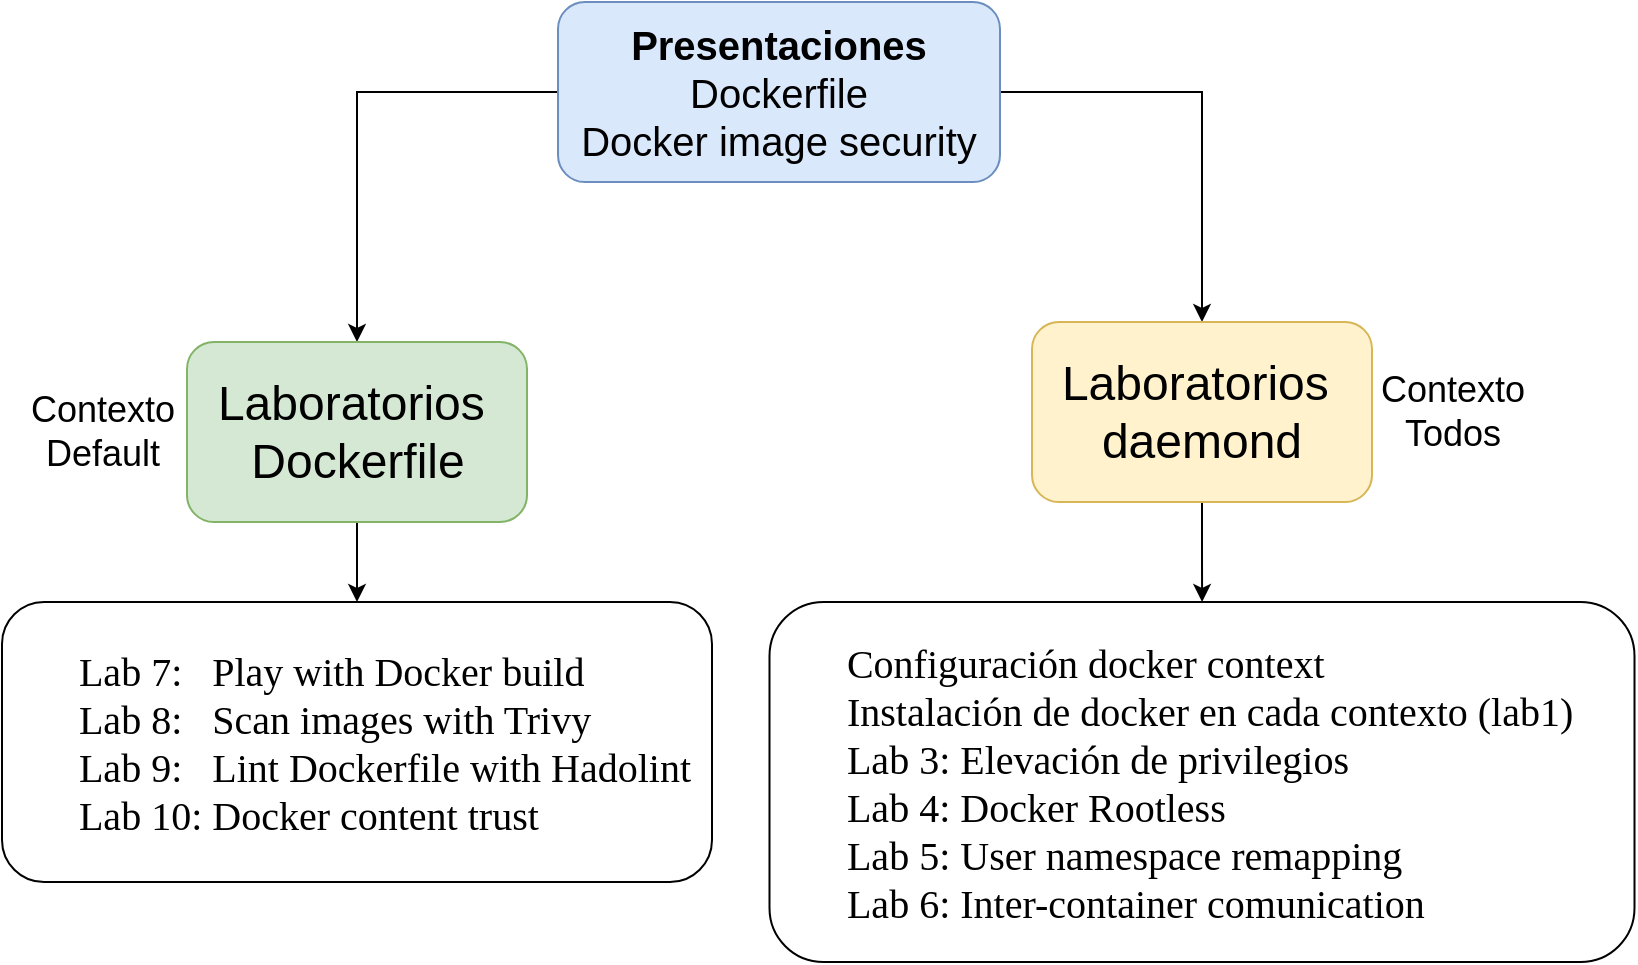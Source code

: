 <mxfile version="26.0.7">
  <diagram name="Página-1" id="3AP87irXx5A-W2cO8OS6">
    <mxGraphModel dx="1185" dy="641" grid="1" gridSize="10" guides="1" tooltips="1" connect="1" arrows="1" fold="1" page="1" pageScale="1" pageWidth="827" pageHeight="1169" math="0" shadow="0">
      <root>
        <mxCell id="0" />
        <mxCell id="1" parent="0" />
        <mxCell id="c2OUlUyAL1nA3HWmSPlU-12" style="edgeStyle=orthogonalEdgeStyle;rounded=0;orthogonalLoop=1;jettySize=auto;html=1;" edge="1" parent="1" source="c2OUlUyAL1nA3HWmSPlU-1" target="c2OUlUyAL1nA3HWmSPlU-5">
          <mxGeometry relative="1" as="geometry" />
        </mxCell>
        <mxCell id="c2OUlUyAL1nA3HWmSPlU-17" style="edgeStyle=orthogonalEdgeStyle;rounded=0;orthogonalLoop=1;jettySize=auto;html=1;" edge="1" parent="1" source="c2OUlUyAL1nA3HWmSPlU-1" target="c2OUlUyAL1nA3HWmSPlU-13">
          <mxGeometry relative="1" as="geometry" />
        </mxCell>
        <mxCell id="c2OUlUyAL1nA3HWmSPlU-1" value="&lt;font style=&quot;font-size: 20px;&quot;&gt;&lt;b style=&quot;&quot;&gt;&lt;font style=&quot;&quot;&gt;Presentaciones&lt;/font&gt;&lt;/b&gt;&lt;br&gt;Dockerfile&lt;/font&gt;&lt;div&gt;&lt;font style=&quot;font-size: 20px;&quot;&gt;Docker image security&lt;/font&gt;&lt;/div&gt;" style="rounded=1;whiteSpace=wrap;html=1;fillColor=#dae8fc;strokeColor=#6c8ebf;" vertex="1" parent="1">
          <mxGeometry x="303" y="70" width="221" height="90" as="geometry" />
        </mxCell>
        <mxCell id="c2OUlUyAL1nA3HWmSPlU-11" value="" style="edgeStyle=orthogonalEdgeStyle;rounded=0;orthogonalLoop=1;jettySize=auto;html=1;" edge="1" parent="1" source="c2OUlUyAL1nA3HWmSPlU-5" target="c2OUlUyAL1nA3HWmSPlU-10">
          <mxGeometry relative="1" as="geometry" />
        </mxCell>
        <mxCell id="c2OUlUyAL1nA3HWmSPlU-5" value="&lt;font style=&quot;font-size: 24px;&quot;&gt;Laboratorios&amp;nbsp;&lt;/font&gt;&lt;div&gt;&lt;font style=&quot;font-size: 24px;&quot;&gt;Dockerfile&lt;/font&gt;&lt;/div&gt;" style="rounded=1;whiteSpace=wrap;html=1;fillColor=#d5e8d4;strokeColor=#82b366;" vertex="1" parent="1">
          <mxGeometry x="117.5" y="240" width="170" height="90" as="geometry" />
        </mxCell>
        <mxCell id="c2OUlUyAL1nA3HWmSPlU-10" value="&lt;div style=&quot;margin-top: 0pt; margin-bottom: 0pt; margin-left: 0.38in; direction: ltr; unicode-bidi: embed; word-break: normal;&quot;&gt;&lt;font style=&quot;font-size: 20px;&quot;&gt;&lt;span style=&quot;font-family: Aptos;&quot;&gt;Lab&amp;nbsp;&lt;/span&gt;&lt;span style=&quot;font-family: Aptos;&quot;&gt;7:&amp;nbsp; &amp;nbsp;Play with Docker build&lt;/span&gt;&lt;/font&gt;&lt;/div&gt;&lt;div style=&quot;margin-top: 0pt; margin-bottom: 0pt; margin-left: 0.38in; direction: ltr; unicode-bidi: embed; word-break: normal;&quot;&gt;&lt;font style=&quot;font-size: 20px;&quot;&gt;&lt;span style=&quot;font-family: Aptos;&quot;&gt;Lab&amp;nbsp;&lt;/span&gt;&lt;span style=&quot;font-family: Aptos;&quot;&gt;8:&amp;nbsp; &amp;nbsp;&lt;/span&gt;&lt;span style=&quot;font-family: Aptos;&quot;&gt;Scan&amp;nbsp;&lt;/span&gt;&lt;span style=&quot;font-family: Aptos;&quot;&gt;images&lt;/span&gt;&lt;span style=&quot;font-family: Aptos;&quot;&gt; with &lt;/span&gt;&lt;span style=&quot;font-family: Aptos;&quot;&gt;Trivy&lt;/span&gt;&lt;/font&gt;&lt;/div&gt;&lt;div style=&quot;margin-top: 0pt; margin-bottom: 0pt; margin-left: 0.38in; direction: ltr; unicode-bidi: embed; word-break: normal;&quot;&gt;&lt;font style=&quot;font-size: 20px;&quot;&gt;&lt;span style=&quot;font-family: Aptos;&quot;&gt;Lab&amp;nbsp;&lt;/span&gt;&lt;span style=&quot;font-family: Aptos;&quot;&gt;9:&amp;nbsp; &amp;nbsp;&lt;/span&gt;&lt;span style=&quot;font-family: Aptos;&quot;&gt;Lint&lt;/span&gt;&lt;span style=&quot;font-family: Aptos;&quot;&gt; Dockerfile with &lt;/span&gt;&lt;span style=&quot;font-family: Aptos;&quot;&gt;Hadolint&lt;/span&gt;&lt;/font&gt;&lt;/div&gt;&lt;div style=&quot;margin-top: 0pt; margin-bottom: 0pt; margin-left: 0.38in; direction: ltr; unicode-bidi: embed; word-break: normal;&quot;&gt;&lt;font style=&quot;font-size: 20px;&quot;&gt;&lt;span style=&quot;font-family: Aptos;&quot;&gt;Lab&amp;nbsp;&lt;/span&gt;&lt;span style=&quot;font-family: Aptos;&quot;&gt;10: Docker &lt;/span&gt;&lt;span style=&quot;font-family: Aptos;&quot;&gt;content&lt;/span&gt;&lt;span style=&quot;font-family: Aptos;&quot;&gt; trust&lt;/span&gt;&lt;/font&gt;&lt;/div&gt;" style="rounded=1;whiteSpace=wrap;html=1;align=left;" vertex="1" parent="1">
          <mxGeometry x="25" y="370" width="355" height="140" as="geometry" />
        </mxCell>
        <mxCell id="c2OUlUyAL1nA3HWmSPlU-16" style="edgeStyle=orthogonalEdgeStyle;rounded=0;orthogonalLoop=1;jettySize=auto;html=1;" edge="1" parent="1" source="c2OUlUyAL1nA3HWmSPlU-13" target="c2OUlUyAL1nA3HWmSPlU-15">
          <mxGeometry relative="1" as="geometry" />
        </mxCell>
        <mxCell id="c2OUlUyAL1nA3HWmSPlU-13" value="&lt;font style=&quot;font-size: 24px;&quot;&gt;Laboratorios&amp;nbsp;&lt;/font&gt;&lt;div&gt;&lt;span style=&quot;font-size: 24px;&quot;&gt;daemond&lt;/span&gt;&lt;/div&gt;" style="rounded=1;whiteSpace=wrap;html=1;fillColor=#fff2cc;strokeColor=#d6b656;" vertex="1" parent="1">
          <mxGeometry x="540" y="230" width="170" height="90" as="geometry" />
        </mxCell>
        <mxCell id="c2OUlUyAL1nA3HWmSPlU-15" value="&lt;div style=&quot;margin-top: 0pt; margin-bottom: 0pt; margin-left: 0.38in; direction: ltr; unicode-bidi: embed; word-break: normal;&quot;&gt;&lt;font face=&quot;Aptos&quot;&gt;&lt;span style=&quot;font-size: 20px;&quot;&gt;Configuración docker context&lt;/span&gt;&lt;/font&gt;&lt;/div&gt;&lt;div style=&quot;margin-top: 0pt; margin-bottom: 0pt; margin-left: 0.38in; direction: ltr; unicode-bidi: embed; word-break: normal;&quot;&gt;&lt;font face=&quot;Aptos&quot;&gt;&lt;span style=&quot;font-size: 20px;&quot;&gt;Instalación de docker en cada contexto (lab1)&lt;/span&gt;&lt;/font&gt;&lt;/div&gt;&lt;div style=&quot;margin-top: 0pt; margin-bottom: 0pt; margin-left: 0.38in; direction: ltr; unicode-bidi: embed; word-break: normal;&quot;&gt;&lt;font face=&quot;Aptos&quot;&gt;&lt;span style=&quot;font-size: 20px;&quot;&gt;Lab 3: Elevación de privilegios&lt;/span&gt;&lt;/font&gt;&lt;/div&gt;&lt;div style=&quot;margin-top: 0pt; margin-bottom: 0pt; margin-left: 0.38in; direction: ltr; unicode-bidi: embed; word-break: normal;&quot;&gt;&lt;font face=&quot;Aptos&quot;&gt;&lt;span style=&quot;font-size: 20px;&quot;&gt;Lab 4: Docker Rootless&lt;/span&gt;&lt;/font&gt;&lt;/div&gt;&lt;div style=&quot;margin-top: 0pt; margin-bottom: 0pt; margin-left: 0.38in; direction: ltr; unicode-bidi: embed; word-break: normal;&quot;&gt;&lt;font face=&quot;Aptos&quot;&gt;&lt;span style=&quot;font-size: 20px;&quot;&gt;Lab 5: User namespace remapping&lt;/span&gt;&lt;/font&gt;&lt;/div&gt;&lt;div style=&quot;margin-top: 0pt; margin-bottom: 0pt; margin-left: 0.38in; direction: ltr; unicode-bidi: embed; word-break: normal;&quot;&gt;&lt;font face=&quot;Aptos&quot;&gt;&lt;span style=&quot;font-size: 20px;&quot;&gt;Lab 6: Inter-container comunication&amp;nbsp;&lt;/span&gt;&lt;/font&gt;&lt;/div&gt;" style="rounded=1;whiteSpace=wrap;html=1;align=left;" vertex="1" parent="1">
          <mxGeometry x="408.75" y="370" width="432.5" height="180" as="geometry" />
        </mxCell>
        <mxCell id="c2OUlUyAL1nA3HWmSPlU-18" value="&lt;font style=&quot;font-size: 18px;&quot;&gt;Contexto&lt;/font&gt;&lt;div&gt;&lt;font style=&quot;font-size: 18px;&quot;&gt;Default&lt;/font&gt;&lt;/div&gt;" style="text;html=1;align=center;verticalAlign=middle;resizable=0;points=[];autosize=1;strokeColor=none;fillColor=none;" vertex="1" parent="1">
          <mxGeometry x="25" y="255" width="100" height="60" as="geometry" />
        </mxCell>
        <mxCell id="c2OUlUyAL1nA3HWmSPlU-19" value="&lt;span style=&quot;font-size: 18px;&quot;&gt;Contexto&lt;/span&gt;&lt;div&gt;&lt;span style=&quot;font-size: 18px;&quot;&gt;Todos&lt;/span&gt;&lt;/div&gt;" style="text;html=1;align=center;verticalAlign=middle;resizable=0;points=[];autosize=1;strokeColor=none;fillColor=none;" vertex="1" parent="1">
          <mxGeometry x="700" y="245" width="100" height="60" as="geometry" />
        </mxCell>
      </root>
    </mxGraphModel>
  </diagram>
</mxfile>
